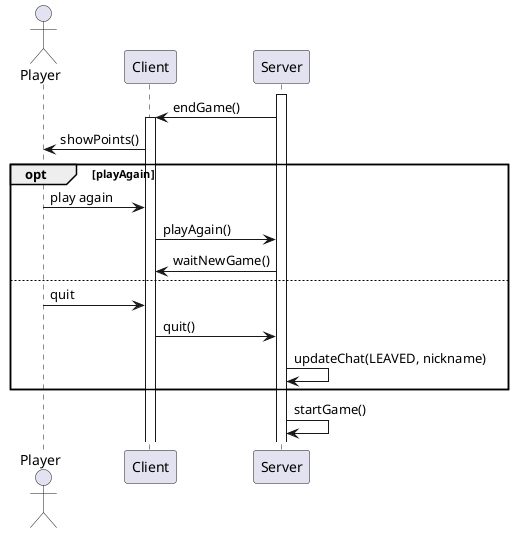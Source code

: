 @startuml fine
    actor Player as p
    participant Client as c
    participant Server as s

    activate s
    s -> c : endGame()
    activate c
    c -> p : showPoints()

    opt playAgain
    p -> c : play again
    c -> s : playAgain()
    s -> c : waitNewGame()
    else
    p -> c : quit
    c -> s : quit()
    s -> s : updateChat(LEAVED, nickname)
    end
    s -> s : startGame()
@enduml
